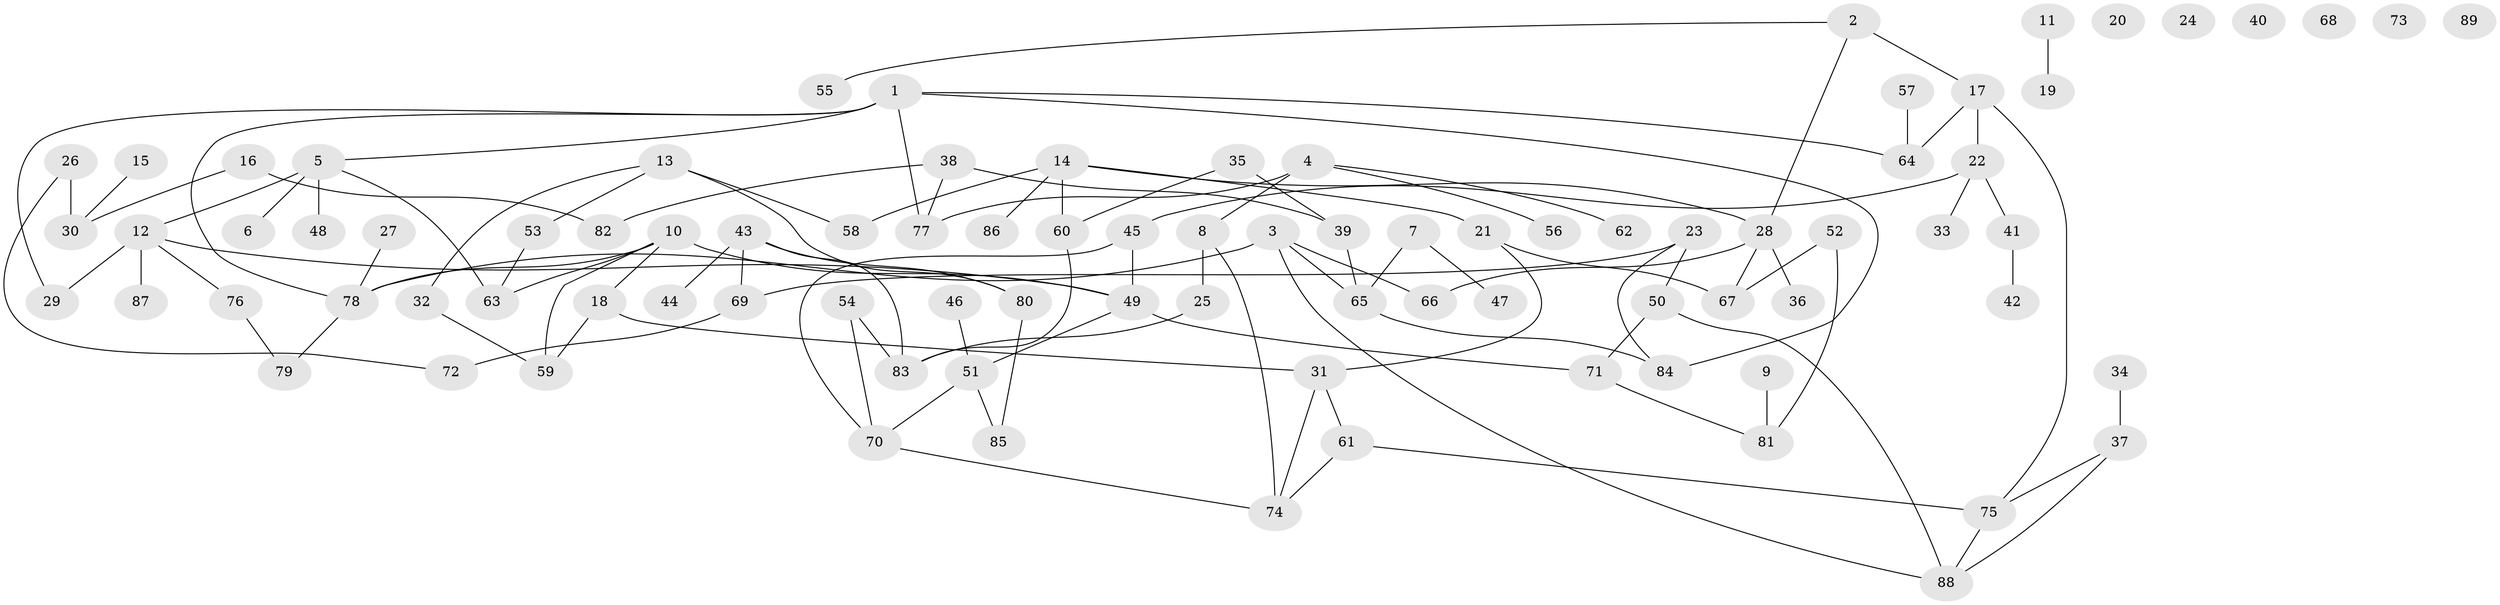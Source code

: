 // Generated by graph-tools (version 1.1) at 2025/49/03/09/25 03:49:10]
// undirected, 89 vertices, 111 edges
graph export_dot {
graph [start="1"]
  node [color=gray90,style=filled];
  1;
  2;
  3;
  4;
  5;
  6;
  7;
  8;
  9;
  10;
  11;
  12;
  13;
  14;
  15;
  16;
  17;
  18;
  19;
  20;
  21;
  22;
  23;
  24;
  25;
  26;
  27;
  28;
  29;
  30;
  31;
  32;
  33;
  34;
  35;
  36;
  37;
  38;
  39;
  40;
  41;
  42;
  43;
  44;
  45;
  46;
  47;
  48;
  49;
  50;
  51;
  52;
  53;
  54;
  55;
  56;
  57;
  58;
  59;
  60;
  61;
  62;
  63;
  64;
  65;
  66;
  67;
  68;
  69;
  70;
  71;
  72;
  73;
  74;
  75;
  76;
  77;
  78;
  79;
  80;
  81;
  82;
  83;
  84;
  85;
  86;
  87;
  88;
  89;
  1 -- 5;
  1 -- 29;
  1 -- 64;
  1 -- 77;
  1 -- 78;
  1 -- 84;
  2 -- 17;
  2 -- 28;
  2 -- 55;
  3 -- 65;
  3 -- 66;
  3 -- 78;
  3 -- 88;
  4 -- 8;
  4 -- 56;
  4 -- 62;
  4 -- 77;
  5 -- 6;
  5 -- 12;
  5 -- 48;
  5 -- 63;
  7 -- 47;
  7 -- 65;
  8 -- 25;
  8 -- 74;
  9 -- 81;
  10 -- 18;
  10 -- 49;
  10 -- 59;
  10 -- 63;
  10 -- 78;
  11 -- 19;
  12 -- 29;
  12 -- 49;
  12 -- 76;
  12 -- 87;
  13 -- 32;
  13 -- 53;
  13 -- 58;
  13 -- 80;
  14 -- 21;
  14 -- 28;
  14 -- 58;
  14 -- 60;
  14 -- 86;
  15 -- 30;
  16 -- 30;
  16 -- 82;
  17 -- 22;
  17 -- 64;
  17 -- 75;
  18 -- 31;
  18 -- 59;
  21 -- 31;
  21 -- 67;
  22 -- 33;
  22 -- 41;
  22 -- 45;
  23 -- 50;
  23 -- 69;
  23 -- 84;
  25 -- 83;
  26 -- 30;
  26 -- 72;
  27 -- 78;
  28 -- 36;
  28 -- 66;
  28 -- 67;
  31 -- 61;
  31 -- 74;
  32 -- 59;
  34 -- 37;
  35 -- 39;
  35 -- 60;
  37 -- 75;
  37 -- 88;
  38 -- 39;
  38 -- 77;
  38 -- 82;
  39 -- 65;
  41 -- 42;
  43 -- 44;
  43 -- 69;
  43 -- 80;
  43 -- 83;
  45 -- 49;
  45 -- 70;
  46 -- 51;
  49 -- 51;
  49 -- 71;
  50 -- 71;
  50 -- 88;
  51 -- 70;
  51 -- 85;
  52 -- 67;
  52 -- 81;
  53 -- 63;
  54 -- 70;
  54 -- 83;
  57 -- 64;
  60 -- 83;
  61 -- 74;
  61 -- 75;
  65 -- 84;
  69 -- 72;
  70 -- 74;
  71 -- 81;
  75 -- 88;
  76 -- 79;
  78 -- 79;
  80 -- 85;
}

